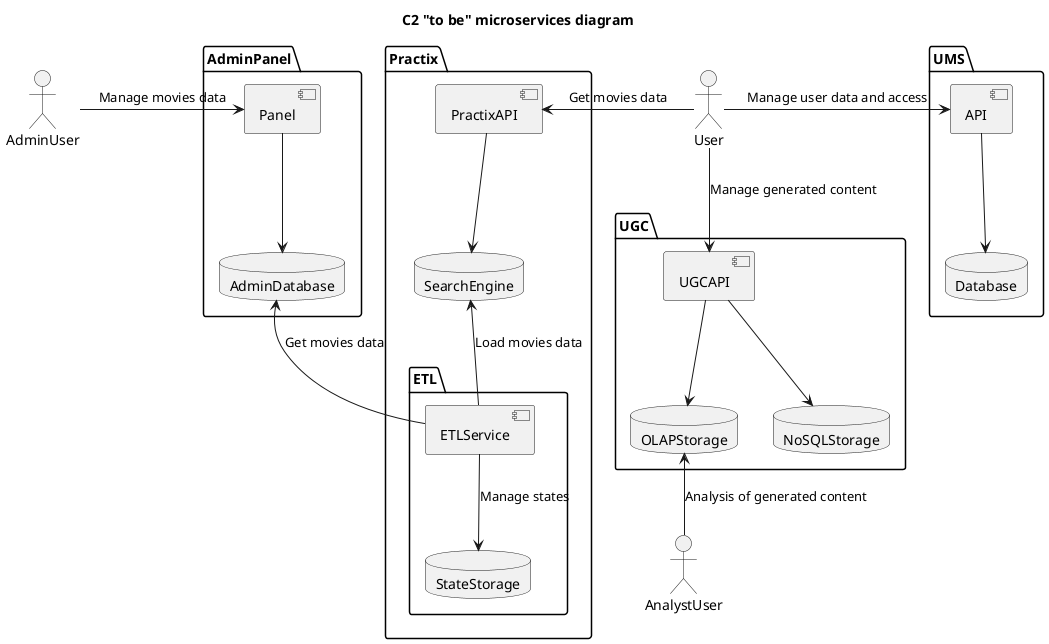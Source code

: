@startuml

skinparam backgroundColor white
skinparam componentStyle uml2

title С2 "to be" microservices diagram

actor User
actor AdminUser
actor AnalystUser


package AdminPanel {
  component Panel
  database AdminDatabase
}

package Practix {
  component PractixAPI
  database SearchEngine

  package ETL {
    component ETLService
    database StateStorage
  }
}

package UMS {
  component API
  database Database
}

package UGC {
  component UGCAPI
  database OLAPStorage
  database NoSQLStorage
}


AdminUser -right-> Panel : Manage movies data
User -left-> PractixAPI : Get movies data
User -right-> API : Manage user data and access
User -down-> UGCAPI : Manage generated content
AnalystUser -up-> OLAPStorage : Analysis of generated content

Panel --> AdminDatabase

PractixAPI --> SearchEngine

ETLService --> StateStorage : Manage states
ETLService -up-> AdminDatabase : Get movies data
ETLService -up-> SearchEngine : Load movies data

API --> Database

UGCAPI --> OLAPStorage
UGCAPI --> NoSQLStorage

@enduml

